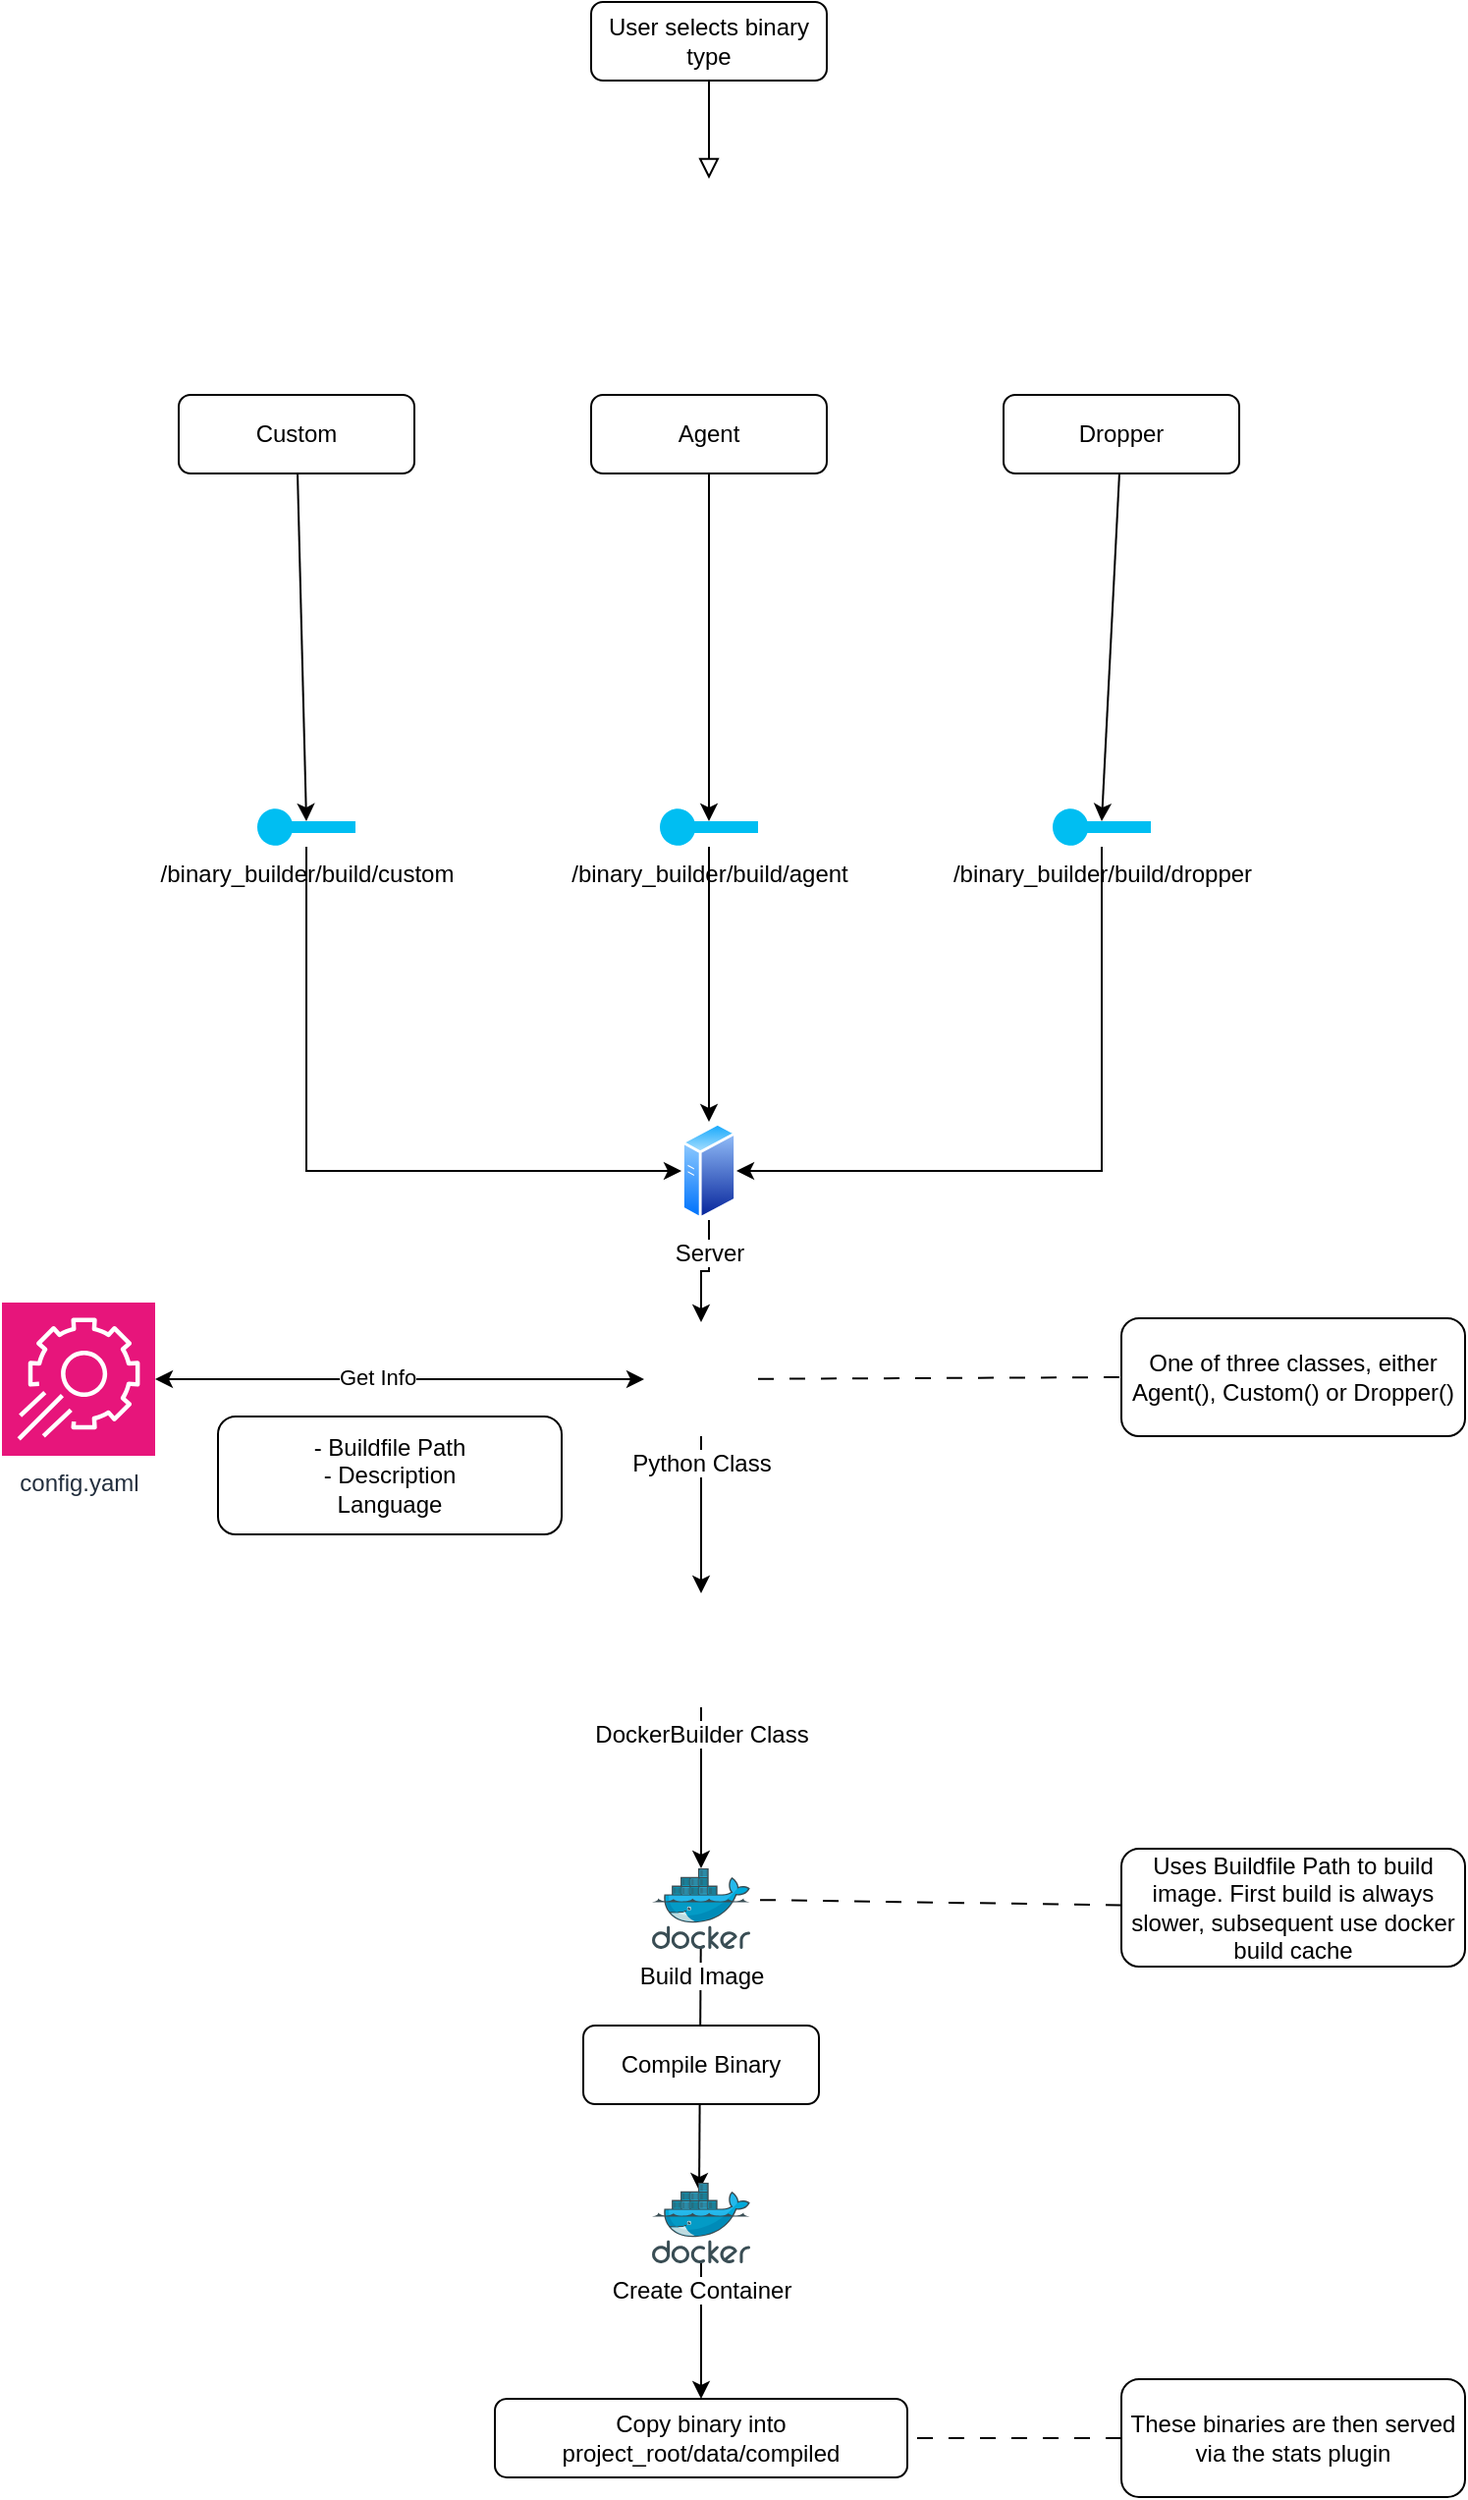 <mxfile version="24.7.17">
  <diagram id="C5RBs43oDa-KdzZeNtuy" name="Page-1">
    <mxGraphModel dx="1689" dy="1086" grid="1" gridSize="10" guides="1" tooltips="1" connect="1" arrows="1" fold="1" page="1" pageScale="1" pageWidth="827" pageHeight="1169" math="0" shadow="0">
      <root>
        <mxCell id="WIyWlLk6GJQsqaUBKTNV-0" />
        <mxCell id="WIyWlLk6GJQsqaUBKTNV-1" parent="WIyWlLk6GJQsqaUBKTNV-0" />
        <mxCell id="7gw9G7IzElXfcgOSqkMM-13" style="edgeStyle=orthogonalEdgeStyle;rounded=0;orthogonalLoop=1;jettySize=auto;html=1;entryX=1;entryY=0.5;entryDx=0;entryDy=0;" edge="1" parent="WIyWlLk6GJQsqaUBKTNV-1" source="7gw9G7IzElXfcgOSqkMM-6" target="7gw9G7IzElXfcgOSqkMM-10">
          <mxGeometry relative="1" as="geometry">
            <Array as="points">
              <mxPoint x="500" y="615" />
            </Array>
          </mxGeometry>
        </mxCell>
        <mxCell id="WIyWlLk6GJQsqaUBKTNV-2" value="" style="rounded=0;html=1;jettySize=auto;orthogonalLoop=1;fontSize=11;endArrow=block;endFill=0;endSize=8;strokeWidth=1;shadow=0;labelBackgroundColor=none;edgeStyle=orthogonalEdgeStyle;" parent="WIyWlLk6GJQsqaUBKTNV-1" source="WIyWlLk6GJQsqaUBKTNV-3" edge="1">
          <mxGeometry relative="1" as="geometry">
            <mxPoint x="300" y="110" as="targetPoint" />
          </mxGeometry>
        </mxCell>
        <mxCell id="WIyWlLk6GJQsqaUBKTNV-3" value="User selects binary type" style="rounded=1;whiteSpace=wrap;html=1;fontSize=12;glass=0;strokeWidth=1;shadow=0;" parent="WIyWlLk6GJQsqaUBKTNV-1" vertex="1">
          <mxGeometry x="240" y="20" width="120" height="40" as="geometry" />
        </mxCell>
        <mxCell id="7gw9G7IzElXfcgOSqkMM-0" value="&amp;nbsp;" style="text;whiteSpace=wrap;html=1;" vertex="1" parent="WIyWlLk6GJQsqaUBKTNV-1">
          <mxGeometry x="480" y="150" width="40" height="40" as="geometry" />
        </mxCell>
        <mxCell id="7gw9G7IzElXfcgOSqkMM-1" value="Custom" style="rounded=1;whiteSpace=wrap;html=1;fontSize=12;glass=0;strokeWidth=1;shadow=0;" vertex="1" parent="WIyWlLk6GJQsqaUBKTNV-1">
          <mxGeometry x="30" y="220" width="120" height="40" as="geometry" />
        </mxCell>
        <mxCell id="7gw9G7IzElXfcgOSqkMM-2" value="Agent" style="rounded=1;whiteSpace=wrap;html=1;fontSize=12;glass=0;strokeWidth=1;shadow=0;" vertex="1" parent="WIyWlLk6GJQsqaUBKTNV-1">
          <mxGeometry x="240" y="220" width="120" height="40" as="geometry" />
        </mxCell>
        <mxCell id="7gw9G7IzElXfcgOSqkMM-3" value="Dropper" style="rounded=1;whiteSpace=wrap;html=1;fontSize=12;glass=0;strokeWidth=1;shadow=0;" vertex="1" parent="WIyWlLk6GJQsqaUBKTNV-1">
          <mxGeometry x="450" y="220" width="120" height="40" as="geometry" />
        </mxCell>
        <mxCell id="7gw9G7IzElXfcgOSqkMM-11" style="edgeStyle=orthogonalEdgeStyle;rounded=0;orthogonalLoop=1;jettySize=auto;html=1;entryX=0;entryY=0.5;entryDx=0;entryDy=0;" edge="1" parent="WIyWlLk6GJQsqaUBKTNV-1" source="7gw9G7IzElXfcgOSqkMM-4" target="7gw9G7IzElXfcgOSqkMM-10">
          <mxGeometry relative="1" as="geometry">
            <Array as="points">
              <mxPoint x="95" y="615" />
            </Array>
          </mxGeometry>
        </mxCell>
        <mxCell id="7gw9G7IzElXfcgOSqkMM-4" value="/binary_builder/build/custom" style="verticalLabelPosition=bottom;html=1;verticalAlign=top;align=center;strokeColor=none;fillColor=#00BEF2;shape=mxgraph.azure.service_endpoint;" vertex="1" parent="WIyWlLk6GJQsqaUBKTNV-1">
          <mxGeometry x="70" y="430" width="50" height="20" as="geometry" />
        </mxCell>
        <mxCell id="7gw9G7IzElXfcgOSqkMM-12" style="edgeStyle=orthogonalEdgeStyle;rounded=0;orthogonalLoop=1;jettySize=auto;html=1;entryX=0.5;entryY=0;entryDx=0;entryDy=0;" edge="1" parent="WIyWlLk6GJQsqaUBKTNV-1" source="7gw9G7IzElXfcgOSqkMM-5" target="7gw9G7IzElXfcgOSqkMM-10">
          <mxGeometry relative="1" as="geometry" />
        </mxCell>
        <mxCell id="7gw9G7IzElXfcgOSqkMM-5" value="&lt;div&gt;/binary_builder/build/agent&lt;/div&gt;&lt;div&gt;&lt;br&gt;&lt;/div&gt;" style="verticalLabelPosition=bottom;html=1;verticalAlign=top;align=center;strokeColor=none;fillColor=#00BEF2;shape=mxgraph.azure.service_endpoint;" vertex="1" parent="WIyWlLk6GJQsqaUBKTNV-1">
          <mxGeometry x="275" y="430" width="50" height="20" as="geometry" />
        </mxCell>
        <mxCell id="7gw9G7IzElXfcgOSqkMM-7" style="rounded=0;orthogonalLoop=1;jettySize=auto;html=1;entryX=0.5;entryY=0.35;entryDx=0;entryDy=0;entryPerimeter=0;" edge="1" parent="WIyWlLk6GJQsqaUBKTNV-1" source="7gw9G7IzElXfcgOSqkMM-1" target="7gw9G7IzElXfcgOSqkMM-4">
          <mxGeometry relative="1" as="geometry" />
        </mxCell>
        <mxCell id="7gw9G7IzElXfcgOSqkMM-8" style="edgeStyle=orthogonalEdgeStyle;rounded=0;orthogonalLoop=1;jettySize=auto;html=1;entryX=0.5;entryY=0.35;entryDx=0;entryDy=0;entryPerimeter=0;" edge="1" parent="WIyWlLk6GJQsqaUBKTNV-1" source="7gw9G7IzElXfcgOSqkMM-2" target="7gw9G7IzElXfcgOSqkMM-5">
          <mxGeometry relative="1" as="geometry" />
        </mxCell>
        <mxCell id="7gw9G7IzElXfcgOSqkMM-9" style="rounded=0;orthogonalLoop=1;jettySize=auto;html=1;entryX=0.5;entryY=0.35;entryDx=0;entryDy=0;entryPerimeter=0;" edge="1" parent="WIyWlLk6GJQsqaUBKTNV-1" source="7gw9G7IzElXfcgOSqkMM-3" target="7gw9G7IzElXfcgOSqkMM-6">
          <mxGeometry relative="1" as="geometry" />
        </mxCell>
        <mxCell id="7gw9G7IzElXfcgOSqkMM-32" style="edgeStyle=orthogonalEdgeStyle;rounded=0;orthogonalLoop=1;jettySize=auto;html=1;" edge="1" parent="WIyWlLk6GJQsqaUBKTNV-1" source="7gw9G7IzElXfcgOSqkMM-10" target="7gw9G7IzElXfcgOSqkMM-17">
          <mxGeometry relative="1" as="geometry" />
        </mxCell>
        <mxCell id="7gw9G7IzElXfcgOSqkMM-10" value="Server" style="image;aspect=fixed;perimeter=ellipsePerimeter;html=1;align=center;shadow=0;dashed=0;spacingTop=3;image=img/lib/active_directory/generic_server.svg;" vertex="1" parent="WIyWlLk6GJQsqaUBKTNV-1">
          <mxGeometry x="286" y="590" width="28.0" height="50" as="geometry" />
        </mxCell>
        <mxCell id="7gw9G7IzElXfcgOSqkMM-15" value="&lt;div&gt;config.yaml&lt;/div&gt;&lt;div&gt;&lt;br&gt;&lt;/div&gt;" style="sketch=0;points=[[0,0,0],[0.25,0,0],[0.5,0,0],[0.75,0,0],[1,0,0],[0,1,0],[0.25,1,0],[0.5,1,0],[0.75,1,0],[1,1,0],[0,0.25,0],[0,0.5,0],[0,0.75,0],[1,0.25,0],[1,0.5,0],[1,0.75,0]];points=[[0,0,0],[0.25,0,0],[0.5,0,0],[0.75,0,0],[1,0,0],[0,1,0],[0.25,1,0],[0.5,1,0],[0.75,1,0],[1,1,0],[0,0.25,0],[0,0.5,0],[0,0.75,0],[1,0.25,0],[1,0.5,0],[1,0.75,0]];outlineConnect=0;fontColor=#232F3E;fillColor=#E7157B;strokeColor=#ffffff;dashed=0;verticalLabelPosition=bottom;verticalAlign=top;align=center;html=1;fontSize=12;fontStyle=0;aspect=fixed;shape=mxgraph.aws4.resourceIcon;resIcon=mxgraph.aws4.app_config;" vertex="1" parent="WIyWlLk6GJQsqaUBKTNV-1">
          <mxGeometry x="-60" y="682" width="78" height="78" as="geometry" />
        </mxCell>
        <mxCell id="7gw9G7IzElXfcgOSqkMM-19" style="edgeStyle=orthogonalEdgeStyle;rounded=0;orthogonalLoop=1;jettySize=auto;html=1;startArrow=classic;startFill=1;" edge="1" parent="WIyWlLk6GJQsqaUBKTNV-1" source="7gw9G7IzElXfcgOSqkMM-17" target="7gw9G7IzElXfcgOSqkMM-15">
          <mxGeometry relative="1" as="geometry">
            <Array as="points">
              <mxPoint x="80" y="721" />
              <mxPoint x="80" y="721" />
            </Array>
          </mxGeometry>
        </mxCell>
        <mxCell id="7gw9G7IzElXfcgOSqkMM-29" value="Get Info" style="edgeLabel;html=1;align=center;verticalAlign=middle;resizable=0;points=[];" vertex="1" connectable="0" parent="7gw9G7IzElXfcgOSqkMM-19">
          <mxGeometry x="0.092" y="-1" relative="1" as="geometry">
            <mxPoint as="offset" />
          </mxGeometry>
        </mxCell>
        <mxCell id="7gw9G7IzElXfcgOSqkMM-27" style="edgeStyle=orthogonalEdgeStyle;rounded=0;orthogonalLoop=1;jettySize=auto;html=1;entryX=0.5;entryY=0;entryDx=0;entryDy=0;" edge="1" parent="WIyWlLk6GJQsqaUBKTNV-1" source="7gw9G7IzElXfcgOSqkMM-17" target="7gw9G7IzElXfcgOSqkMM-18">
          <mxGeometry relative="1" as="geometry" />
        </mxCell>
        <mxCell id="7gw9G7IzElXfcgOSqkMM-35" style="rounded=0;orthogonalLoop=1;jettySize=auto;html=1;entryX=0;entryY=0.5;entryDx=0;entryDy=0;dashed=1;dashPattern=8 8;endArrow=none;endFill=0;" edge="1" parent="WIyWlLk6GJQsqaUBKTNV-1" source="7gw9G7IzElXfcgOSqkMM-17" target="7gw9G7IzElXfcgOSqkMM-34">
          <mxGeometry relative="1" as="geometry" />
        </mxCell>
        <mxCell id="7gw9G7IzElXfcgOSqkMM-17" value="Python Class" style="shape=image;html=1;verticalAlign=top;verticalLabelPosition=bottom;labelBackgroundColor=#ffffff;imageAspect=0;aspect=fixed;image=https://cdn0.iconfinder.com/data/icons/long-shadow-web-icons/512/python-128.png" vertex="1" parent="WIyWlLk6GJQsqaUBKTNV-1">
          <mxGeometry x="267" y="692" width="58" height="58" as="geometry" />
        </mxCell>
        <mxCell id="7gw9G7IzElXfcgOSqkMM-6" value="/binary_builder/build/dropper" style="verticalLabelPosition=bottom;html=1;verticalAlign=top;align=center;strokeColor=none;fillColor=#00BEF2;shape=mxgraph.azure.service_endpoint;" vertex="1" parent="WIyWlLk6GJQsqaUBKTNV-1">
          <mxGeometry x="475" y="430" width="50" height="20" as="geometry" />
        </mxCell>
        <mxCell id="7gw9G7IzElXfcgOSqkMM-22" style="rounded=0;orthogonalLoop=1;jettySize=auto;html=1;entryX=0.48;entryY=0.098;entryDx=0;entryDy=0;entryPerimeter=0;" edge="1" parent="WIyWlLk6GJQsqaUBKTNV-1" source="7gw9G7IzElXfcgOSqkMM-14" target="7gw9G7IzElXfcgOSqkMM-21">
          <mxGeometry relative="1" as="geometry" />
        </mxCell>
        <mxCell id="7gw9G7IzElXfcgOSqkMM-14" value="Build Image" style="image;sketch=0;aspect=fixed;html=1;points=[];align=center;fontSize=12;image=img/lib/mscae/Docker.svg;" vertex="1" parent="WIyWlLk6GJQsqaUBKTNV-1">
          <mxGeometry x="271" y="970" width="50" height="41" as="geometry" />
        </mxCell>
        <mxCell id="7gw9G7IzElXfcgOSqkMM-23" value="Compile Binary" style="rounded=1;whiteSpace=wrap;html=1;fontSize=12;glass=0;strokeWidth=1;shadow=0;" vertex="1" parent="WIyWlLk6GJQsqaUBKTNV-1">
          <mxGeometry x="236" y="1050" width="120" height="40" as="geometry" />
        </mxCell>
        <mxCell id="7gw9G7IzElXfcgOSqkMM-24" value="Copy binary into project_root/data/compiled" style="rounded=1;whiteSpace=wrap;html=1;fontSize=12;glass=0;strokeWidth=1;shadow=0;" vertex="1" parent="WIyWlLk6GJQsqaUBKTNV-1">
          <mxGeometry x="191" y="1240" width="210" height="40" as="geometry" />
        </mxCell>
        <mxCell id="7gw9G7IzElXfcgOSqkMM-26" style="edgeStyle=orthogonalEdgeStyle;rounded=0;orthogonalLoop=1;jettySize=auto;html=1;entryX=0.5;entryY=0;entryDx=0;entryDy=0;" edge="1" parent="WIyWlLk6GJQsqaUBKTNV-1" source="7gw9G7IzElXfcgOSqkMM-21" target="7gw9G7IzElXfcgOSqkMM-24">
          <mxGeometry relative="1" as="geometry" />
        </mxCell>
        <mxCell id="7gw9G7IzElXfcgOSqkMM-21" value="Create Container" style="image;sketch=0;aspect=fixed;html=1;points=[];align=center;fontSize=12;image=img/lib/mscae/Docker.svg;" vertex="1" parent="WIyWlLk6GJQsqaUBKTNV-1">
          <mxGeometry x="271" y="1130" width="50" height="41" as="geometry" />
        </mxCell>
        <mxCell id="7gw9G7IzElXfcgOSqkMM-28" style="edgeStyle=orthogonalEdgeStyle;rounded=0;orthogonalLoop=1;jettySize=auto;html=1;entryX=0.5;entryY=0;entryDx=0;entryDy=0;entryPerimeter=0;" edge="1" parent="WIyWlLk6GJQsqaUBKTNV-1" source="7gw9G7IzElXfcgOSqkMM-18" target="7gw9G7IzElXfcgOSqkMM-14">
          <mxGeometry relative="1" as="geometry" />
        </mxCell>
        <mxCell id="7gw9G7IzElXfcgOSqkMM-30" value="&lt;div&gt;- Buildfile Path&lt;/div&gt;&lt;div&gt;- Description&lt;/div&gt;&lt;div&gt;Language&lt;br&gt;&lt;/div&gt;" style="rounded=1;whiteSpace=wrap;html=1;fontSize=12;glass=0;strokeWidth=1;shadow=0;" vertex="1" parent="WIyWlLk6GJQsqaUBKTNV-1">
          <mxGeometry x="50" y="740" width="175" height="60" as="geometry" />
        </mxCell>
        <mxCell id="7gw9G7IzElXfcgOSqkMM-31" value="&amp;nbsp;" style="text;whiteSpace=wrap;html=1;" vertex="1" parent="WIyWlLk6GJQsqaUBKTNV-1">
          <mxGeometry x="550" y="980" width="40" height="40" as="geometry" />
        </mxCell>
        <mxCell id="7gw9G7IzElXfcgOSqkMM-34" value="One of three classes, either Agent(), Custom() or Dropper()" style="rounded=1;whiteSpace=wrap;html=1;fontSize=12;glass=0;strokeWidth=1;shadow=0;" vertex="1" parent="WIyWlLk6GJQsqaUBKTNV-1">
          <mxGeometry x="510" y="690" width="175" height="60" as="geometry" />
        </mxCell>
        <mxCell id="7gw9G7IzElXfcgOSqkMM-18" value="&lt;div&gt;DockerBuilder Class&lt;/div&gt;" style="shape=image;html=1;verticalAlign=top;verticalLabelPosition=bottom;labelBackgroundColor=#ffffff;imageAspect=0;aspect=fixed;image=https://cdn0.iconfinder.com/data/icons/long-shadow-web-icons/512/python-128.png" vertex="1" parent="WIyWlLk6GJQsqaUBKTNV-1">
          <mxGeometry x="267" y="830" width="58" height="58" as="geometry" />
        </mxCell>
        <mxCell id="7gw9G7IzElXfcgOSqkMM-36" value="Uses Buildfile Path to build image. First build is always slower, subsequent use docker build cache" style="rounded=1;whiteSpace=wrap;html=1;fontSize=12;glass=0;strokeWidth=1;shadow=0;" vertex="1" parent="WIyWlLk6GJQsqaUBKTNV-1">
          <mxGeometry x="510" y="960" width="175" height="60" as="geometry" />
        </mxCell>
        <mxCell id="7gw9G7IzElXfcgOSqkMM-37" style="rounded=0;orthogonalLoop=1;jettySize=auto;html=1;entryX=1;entryY=0.39;entryDx=0;entryDy=0;entryPerimeter=0;dashed=1;dashPattern=8 8;endArrow=none;endFill=0;" edge="1" parent="WIyWlLk6GJQsqaUBKTNV-1" source="7gw9G7IzElXfcgOSqkMM-36" target="7gw9G7IzElXfcgOSqkMM-14">
          <mxGeometry relative="1" as="geometry" />
        </mxCell>
        <mxCell id="7gw9G7IzElXfcgOSqkMM-39" style="edgeStyle=orthogonalEdgeStyle;rounded=0;orthogonalLoop=1;jettySize=auto;html=1;entryX=1;entryY=0.5;entryDx=0;entryDy=0;dashed=1;dashPattern=8 8;endArrow=none;endFill=0;" edge="1" parent="WIyWlLk6GJQsqaUBKTNV-1" source="7gw9G7IzElXfcgOSqkMM-38" target="7gw9G7IzElXfcgOSqkMM-24">
          <mxGeometry relative="1" as="geometry" />
        </mxCell>
        <mxCell id="7gw9G7IzElXfcgOSqkMM-38" value="These binaries are then served via the stats plugin" style="rounded=1;whiteSpace=wrap;html=1;fontSize=12;glass=0;strokeWidth=1;shadow=0;" vertex="1" parent="WIyWlLk6GJQsqaUBKTNV-1">
          <mxGeometry x="510" y="1230" width="175" height="60" as="geometry" />
        </mxCell>
      </root>
    </mxGraphModel>
  </diagram>
</mxfile>
